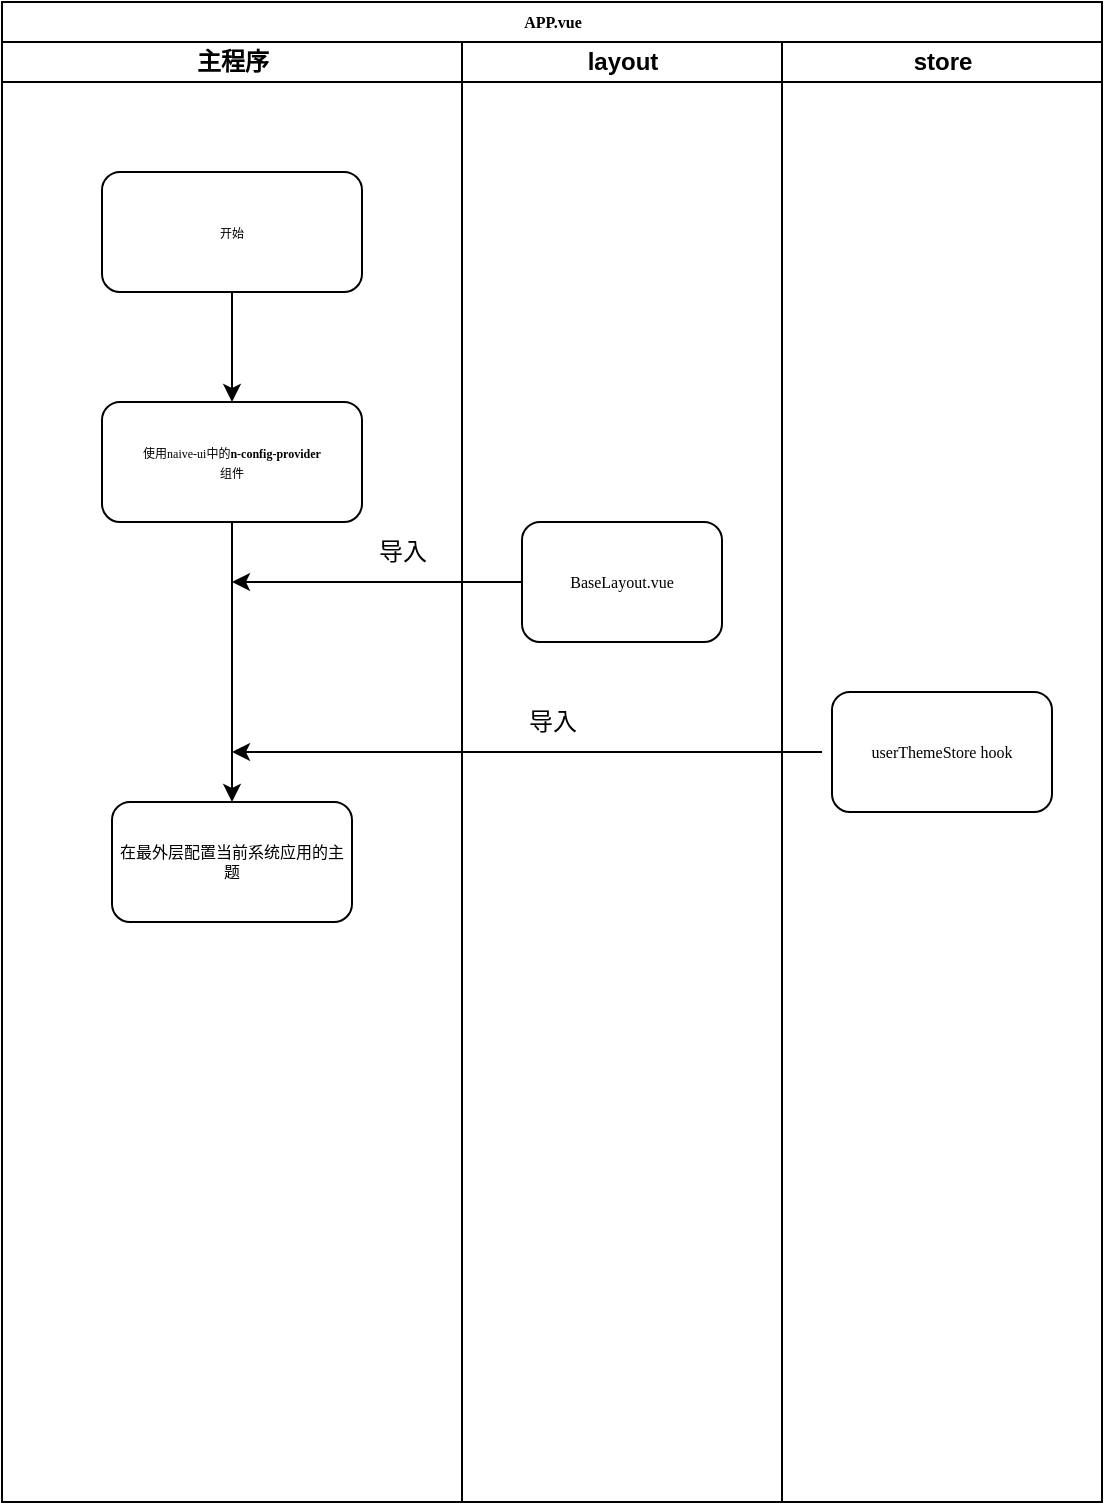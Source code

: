 <mxfile version="20.8.5" type="github">
  <diagram name="Page-1" id="74e2e168-ea6b-b213-b513-2b3c1d86103e">
    <mxGraphModel dx="1674" dy="764" grid="1" gridSize="10" guides="1" tooltips="1" connect="1" arrows="1" fold="1" page="1" pageScale="1" pageWidth="1100" pageHeight="850" background="none" math="0" shadow="0">
      <root>
        <mxCell id="0" />
        <mxCell id="1" parent="0" />
        <mxCell id="77e6c97f196da883-1" value="APP.vue" style="swimlane;html=1;childLayout=stackLayout;startSize=20;rounded=0;shadow=0;labelBackgroundColor=none;strokeWidth=1;fontFamily=Verdana;fontSize=8;align=center;" parent="1" vertex="1">
          <mxGeometry x="130" y="50" width="550" height="750" as="geometry" />
        </mxCell>
        <mxCell id="77e6c97f196da883-2" value="主程序" style="swimlane;html=1;startSize=20;" parent="77e6c97f196da883-1" vertex="1">
          <mxGeometry y="20" width="230" height="730" as="geometry" />
        </mxCell>
        <mxCell id="mgIRrmFmTf57zvJcM2wQ-6" style="edgeStyle=orthogonalEdgeStyle;rounded=0;orthogonalLoop=1;jettySize=auto;html=1;entryX=0.5;entryY=0;entryDx=0;entryDy=0;fontSize=12;" parent="77e6c97f196da883-2" source="77e6c97f196da883-8" target="mgIRrmFmTf57zvJcM2wQ-4" edge="1">
          <mxGeometry relative="1" as="geometry" />
        </mxCell>
        <mxCell id="77e6c97f196da883-8" value="&lt;span style=&quot;font-size: 6px;&quot;&gt;开始&lt;/span&gt;" style="rounded=1;whiteSpace=wrap;html=1;shadow=0;labelBackgroundColor=none;strokeWidth=1;fontFamily=Verdana;fontSize=8;align=center;" parent="77e6c97f196da883-2" vertex="1">
          <mxGeometry x="50" y="65" width="130" height="60" as="geometry" />
        </mxCell>
        <mxCell id="mgIRrmFmTf57zvJcM2wQ-8" value="" style="edgeStyle=orthogonalEdgeStyle;rounded=0;orthogonalLoop=1;jettySize=auto;html=1;fontSize=12;" parent="77e6c97f196da883-2" source="mgIRrmFmTf57zvJcM2wQ-4" target="mgIRrmFmTf57zvJcM2wQ-7" edge="1">
          <mxGeometry relative="1" as="geometry" />
        </mxCell>
        <mxCell id="mgIRrmFmTf57zvJcM2wQ-4" value="&lt;font style=&quot;font-size: 6px;&quot;&gt;使用naive-ui中的&lt;b style=&quot;border-color: var(--border-color);&quot;&gt;n-config-provider&lt;/b&gt;&lt;b&gt;&lt;br&gt;&lt;/b&gt;&lt;span style=&quot;background-color: initial;&quot;&gt;组件&lt;/span&gt;&lt;/font&gt;" style="rounded=1;whiteSpace=wrap;html=1;shadow=0;labelBackgroundColor=none;strokeWidth=1;fontFamily=Verdana;fontSize=8;align=center;" parent="77e6c97f196da883-2" vertex="1">
          <mxGeometry x="50" y="180" width="130" height="60" as="geometry" />
        </mxCell>
        <mxCell id="mgIRrmFmTf57zvJcM2wQ-7" value="在最外层配置当前系统应用的主题" style="whiteSpace=wrap;html=1;fontSize=8;fontFamily=Verdana;rounded=1;shadow=0;labelBackgroundColor=none;strokeWidth=1;" parent="77e6c97f196da883-2" vertex="1">
          <mxGeometry x="55" y="380" width="120" height="60" as="geometry" />
        </mxCell>
        <mxCell id="mgIRrmFmTf57zvJcM2wQ-11" value="导入" style="text;html=1;align=center;verticalAlign=middle;resizable=0;points=[];autosize=1;strokeColor=none;fillColor=none;fontSize=12;" parent="77e6c97f196da883-2" vertex="1">
          <mxGeometry x="175" y="240" width="50" height="30" as="geometry" />
        </mxCell>
        <mxCell id="77e6c97f196da883-3" value="layout" style="swimlane;html=1;startSize=20;" parent="77e6c97f196da883-1" vertex="1">
          <mxGeometry x="230" y="20" width="160" height="730" as="geometry" />
        </mxCell>
        <mxCell id="77e6c97f196da883-11" value="BaseLayout.vue" style="rounded=1;whiteSpace=wrap;html=1;shadow=0;labelBackgroundColor=none;strokeWidth=1;fontFamily=Verdana;fontSize=8;align=center;" parent="77e6c97f196da883-3" vertex="1">
          <mxGeometry x="30" y="240" width="100" height="60" as="geometry" />
        </mxCell>
        <mxCell id="mgIRrmFmTf57zvJcM2wQ-15" value="导入" style="text;html=1;align=center;verticalAlign=middle;resizable=0;points=[];autosize=1;strokeColor=none;fillColor=none;fontSize=12;" parent="77e6c97f196da883-3" vertex="1">
          <mxGeometry x="20" y="325" width="50" height="30" as="geometry" />
        </mxCell>
        <mxCell id="77e6c97f196da883-7" value="store" style="swimlane;html=1;startSize=20;" parent="77e6c97f196da883-1" vertex="1">
          <mxGeometry x="390" y="20" width="160" height="730" as="geometry" />
        </mxCell>
        <mxCell id="mgIRrmFmTf57zvJcM2wQ-12" value="userThemeStore hook" style="rounded=1;whiteSpace=wrap;html=1;shadow=0;labelBackgroundColor=none;strokeWidth=1;fontFamily=Verdana;fontSize=8;align=center;" parent="77e6c97f196da883-7" vertex="1">
          <mxGeometry x="25" y="325" width="110" height="60" as="geometry" />
        </mxCell>
        <mxCell id="mgIRrmFmTf57zvJcM2wQ-10" value="" style="edgeStyle=orthogonalEdgeStyle;rounded=0;orthogonalLoop=1;jettySize=auto;html=1;fontSize=12;" parent="77e6c97f196da883-1" source="77e6c97f196da883-11" edge="1">
          <mxGeometry relative="1" as="geometry">
            <mxPoint x="115" y="290" as="targetPoint" />
          </mxGeometry>
        </mxCell>
        <mxCell id="mgIRrmFmTf57zvJcM2wQ-14" style="edgeStyle=orthogonalEdgeStyle;rounded=0;orthogonalLoop=1;jettySize=auto;html=1;fontSize=12;" parent="1" edge="1">
          <mxGeometry relative="1" as="geometry">
            <mxPoint x="245.0" y="425" as="targetPoint" />
            <mxPoint x="540" y="425" as="sourcePoint" />
          </mxGeometry>
        </mxCell>
      </root>
    </mxGraphModel>
  </diagram>
</mxfile>
